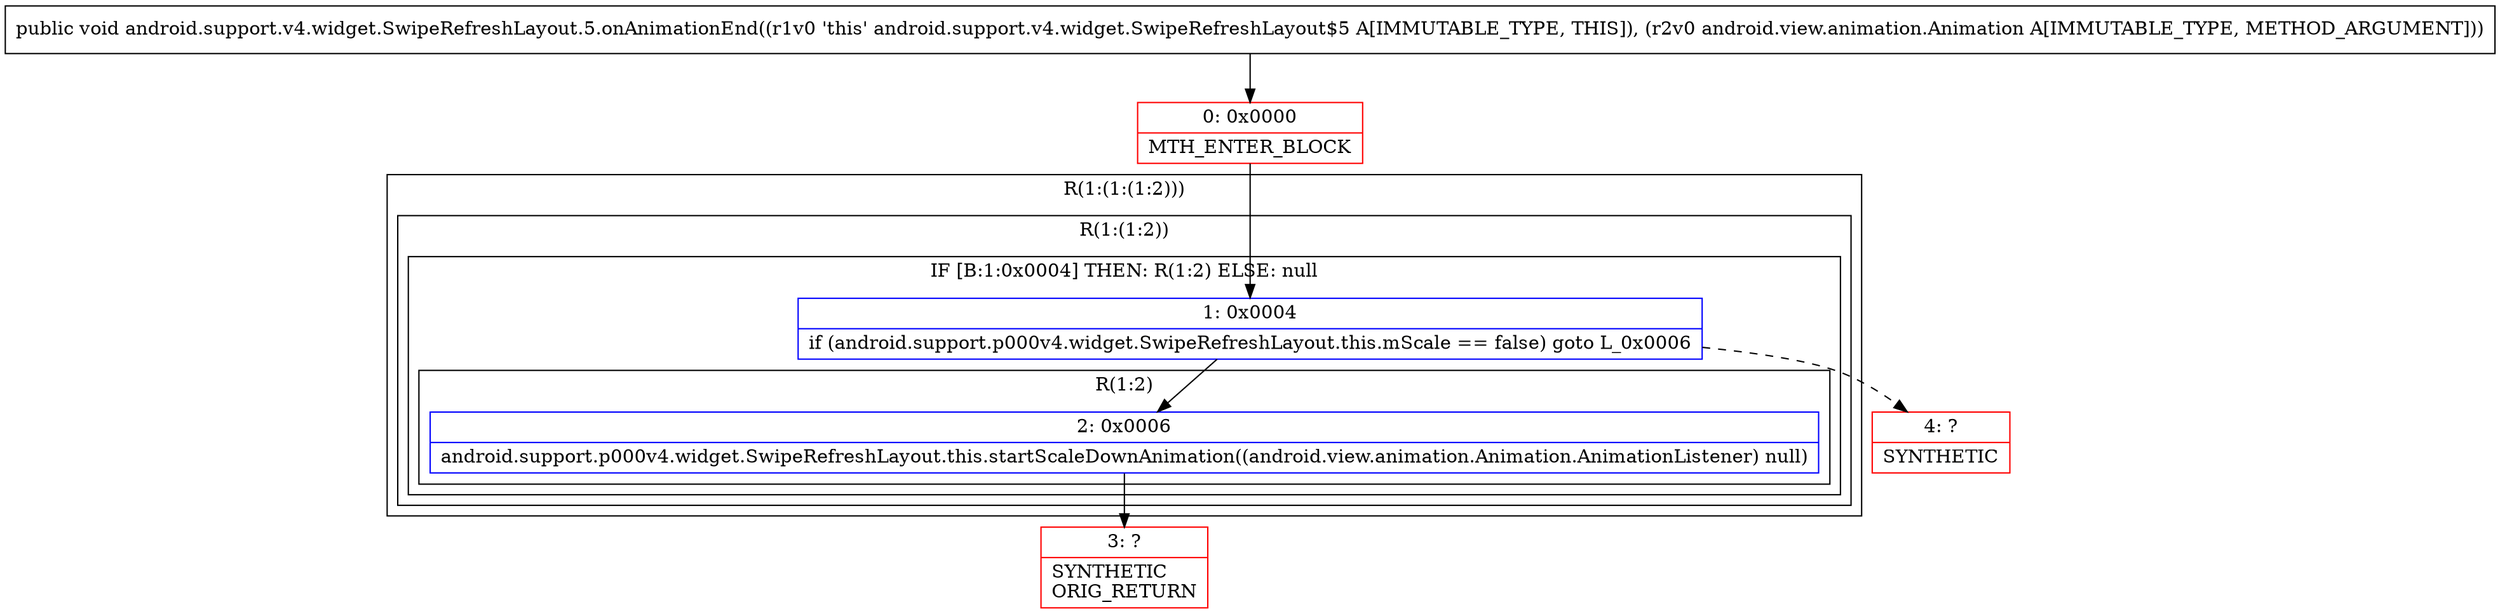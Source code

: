 digraph "CFG forandroid.support.v4.widget.SwipeRefreshLayout.5.onAnimationEnd(Landroid\/view\/animation\/Animation;)V" {
subgraph cluster_Region_1357503226 {
label = "R(1:(1:(1:2)))";
node [shape=record,color=blue];
subgraph cluster_Region_1427556655 {
label = "R(1:(1:2))";
node [shape=record,color=blue];
subgraph cluster_IfRegion_1449313713 {
label = "IF [B:1:0x0004] THEN: R(1:2) ELSE: null";
node [shape=record,color=blue];
Node_1 [shape=record,label="{1\:\ 0x0004|if (android.support.p000v4.widget.SwipeRefreshLayout.this.mScale == false) goto L_0x0006\l}"];
subgraph cluster_Region_167247030 {
label = "R(1:2)";
node [shape=record,color=blue];
Node_2 [shape=record,label="{2\:\ 0x0006|android.support.p000v4.widget.SwipeRefreshLayout.this.startScaleDownAnimation((android.view.animation.Animation.AnimationListener) null)\l}"];
}
}
}
}
Node_0 [shape=record,color=red,label="{0\:\ 0x0000|MTH_ENTER_BLOCK\l}"];
Node_3 [shape=record,color=red,label="{3\:\ ?|SYNTHETIC\lORIG_RETURN\l}"];
Node_4 [shape=record,color=red,label="{4\:\ ?|SYNTHETIC\l}"];
MethodNode[shape=record,label="{public void android.support.v4.widget.SwipeRefreshLayout.5.onAnimationEnd((r1v0 'this' android.support.v4.widget.SwipeRefreshLayout$5 A[IMMUTABLE_TYPE, THIS]), (r2v0 android.view.animation.Animation A[IMMUTABLE_TYPE, METHOD_ARGUMENT])) }"];
MethodNode -> Node_0;
Node_1 -> Node_2;
Node_1 -> Node_4[style=dashed];
Node_2 -> Node_3;
Node_0 -> Node_1;
}

